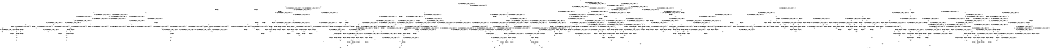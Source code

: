 digraph BCG {
size = "7, 10.5";
center = TRUE;
node [shape = circle];
0 [peripheries = 2];
0 -> 1 [label = "EX !0 !ATOMIC_EXCH_BRANCH (1, +0, TRUE, +0, 1, TRUE) !{0, 1, 2}"];
0 -> 2 [label = "EX !2 !ATOMIC_EXCH_BRANCH (1, +0, FALSE, +0, 3, TRUE) !{0, 1, 2}"];
0 -> 3 [label = "EX !1 !ATOMIC_EXCH_BRANCH (1, +1, TRUE, +0, 2, TRUE) !{0, 1, 2}"];
0 -> 4 [label = "EX !0 !ATOMIC_EXCH_BRANCH (1, +0, TRUE, +0, 1, TRUE) !{0, 1, 2}"];
1 -> 1 [label = "EX !0 !ATOMIC_EXCH_BRANCH (1, +0, TRUE, +0, 1, TRUE) !{0, 1, 2}"];
1 -> 5 [label = "EX !2 !ATOMIC_EXCH_BRANCH (1, +0, FALSE, +0, 3, TRUE) !{0, 1, 2}"];
1 -> 6 [label = "EX !1 !ATOMIC_EXCH_BRANCH (1, +1, TRUE, +0, 2, TRUE) !{0, 1, 2}"];
1 -> 4 [label = "EX !0 !ATOMIC_EXCH_BRANCH (1, +0, TRUE, +0, 1, TRUE) !{0, 1, 2}"];
2 -> 7 [label = "EX !0 !ATOMIC_EXCH_BRANCH (1, +0, TRUE, +0, 1, TRUE) !{0, 1, 2}"];
2 -> 8 [label = "EX !1 !ATOMIC_EXCH_BRANCH (1, +1, TRUE, +0, 2, TRUE) !{0, 1, 2}"];
2 -> 9 [label = "TERMINATE !2"];
2 -> 10 [label = "EX !0 !ATOMIC_EXCH_BRANCH (1, +0, TRUE, +0, 1, TRUE) !{0, 1, 2}"];
3 -> 11 [label = "EX !0 !ATOMIC_EXCH_BRANCH (1, +0, TRUE, +0, 1, FALSE) !{0, 1, 2}"];
3 -> 12 [label = "EX !2 !ATOMIC_EXCH_BRANCH (1, +0, FALSE, +0, 3, FALSE) !{0, 1, 2}"];
3 -> 13 [label = "TERMINATE !1"];
3 -> 14 [label = "EX !0 !ATOMIC_EXCH_BRANCH (1, +0, TRUE, +0, 1, FALSE) !{0, 1, 2}"];
4 -> 15 [label = "EX !1 !ATOMIC_EXCH_BRANCH (1, +1, TRUE, +0, 2, TRUE) !{0, 1, 2}"];
4 -> 4 [label = "EX !0 !ATOMIC_EXCH_BRANCH (1, +0, TRUE, +0, 1, TRUE) !{0, 1, 2}"];
4 -> 16 [label = "EX !2 !ATOMIC_EXCH_BRANCH (1, +0, FALSE, +0, 3, TRUE) !{0, 1, 2}"];
4 -> 17 [label = "EX !1 !ATOMIC_EXCH_BRANCH (1, +1, TRUE, +0, 2, TRUE) !{0, 1, 2}"];
5 -> 7 [label = "EX !0 !ATOMIC_EXCH_BRANCH (1, +0, TRUE, +0, 1, TRUE) !{0, 1, 2}"];
5 -> 18 [label = "EX !1 !ATOMIC_EXCH_BRANCH (1, +1, TRUE, +0, 2, TRUE) !{0, 1, 2}"];
5 -> 19 [label = "TERMINATE !2"];
5 -> 10 [label = "EX !0 !ATOMIC_EXCH_BRANCH (1, +0, TRUE, +0, 1, TRUE) !{0, 1, 2}"];
6 -> 11 [label = "EX !0 !ATOMIC_EXCH_BRANCH (1, +0, TRUE, +0, 1, FALSE) !{0, 1, 2}"];
6 -> 20 [label = "EX !2 !ATOMIC_EXCH_BRANCH (1, +0, FALSE, +0, 3, FALSE) !{0, 1, 2}"];
6 -> 21 [label = "TERMINATE !1"];
6 -> 14 [label = "EX !0 !ATOMIC_EXCH_BRANCH (1, +0, TRUE, +0, 1, FALSE) !{0, 1, 2}"];
7 -> 7 [label = "EX !0 !ATOMIC_EXCH_BRANCH (1, +0, TRUE, +0, 1, TRUE) !{0, 1, 2}"];
7 -> 18 [label = "EX !1 !ATOMIC_EXCH_BRANCH (1, +1, TRUE, +0, 2, TRUE) !{0, 1, 2}"];
7 -> 19 [label = "TERMINATE !2"];
7 -> 10 [label = "EX !0 !ATOMIC_EXCH_BRANCH (1, +0, TRUE, +0, 1, TRUE) !{0, 1, 2}"];
8 -> 22 [label = "EX !0 !ATOMIC_EXCH_BRANCH (1, +0, TRUE, +0, 1, FALSE) !{0, 1, 2}"];
8 -> 23 [label = "TERMINATE !2"];
8 -> 24 [label = "TERMINATE !1"];
8 -> 25 [label = "EX !0 !ATOMIC_EXCH_BRANCH (1, +0, TRUE, +0, 1, FALSE) !{0, 1, 2}"];
9 -> 26 [label = "EX !0 !ATOMIC_EXCH_BRANCH (1, +0, TRUE, +0, 1, TRUE) !{0, 1}"];
9 -> 27 [label = "EX !1 !ATOMIC_EXCH_BRANCH (1, +1, TRUE, +0, 2, TRUE) !{0, 1}"];
9 -> 28 [label = "EX !0 !ATOMIC_EXCH_BRANCH (1, +0, TRUE, +0, 1, TRUE) !{0, 1}"];
10 -> 29 [label = "EX !1 !ATOMIC_EXCH_BRANCH (1, +1, TRUE, +0, 2, TRUE) !{0, 1, 2}"];
10 -> 10 [label = "EX !0 !ATOMIC_EXCH_BRANCH (1, +0, TRUE, +0, 1, TRUE) !{0, 1, 2}"];
10 -> 30 [label = "EX !1 !ATOMIC_EXCH_BRANCH (1, +1, TRUE, +0, 2, TRUE) !{0, 1, 2}"];
10 -> 31 [label = "TERMINATE !2"];
11 -> 32 [label = "EX !2 !ATOMIC_EXCH_BRANCH (1, +0, FALSE, +0, 3, TRUE) !{0, 1, 2}"];
11 -> 33 [label = "TERMINATE !0"];
11 -> 34 [label = "TERMINATE !1"];
12 -> 35 [label = "EX !2 !ATOMIC_EXCH_BRANCH (1, +1, TRUE, +1, 2, TRUE) !{0, 1, 2}"];
12 -> 36 [label = "EX !0 !ATOMIC_EXCH_BRANCH (1, +0, TRUE, +0, 1, FALSE) !{0, 1, 2}"];
12 -> 37 [label = "TERMINATE !1"];
12 -> 38 [label = "EX !0 !ATOMIC_EXCH_BRANCH (1, +0, TRUE, +0, 1, FALSE) !{0, 1, 2}"];
13 -> 39 [label = "EX !0 !ATOMIC_EXCH_BRANCH (1, +0, TRUE, +0, 1, FALSE) !{0, 2}"];
13 -> 40 [label = "EX !2 !ATOMIC_EXCH_BRANCH (1, +0, FALSE, +0, 3, FALSE) !{0, 2}"];
13 -> 41 [label = "EX !0 !ATOMIC_EXCH_BRANCH (1, +0, TRUE, +0, 1, FALSE) !{0, 2}"];
14 -> 42 [label = "EX !2 !ATOMIC_EXCH_BRANCH (1, +0, FALSE, +0, 3, TRUE) !{0, 1, 2}"];
14 -> 43 [label = "TERMINATE !0"];
14 -> 44 [label = "TERMINATE !1"];
15 -> 45 [label = "EX !2 !ATOMIC_EXCH_BRANCH (1, +0, FALSE, +0, 3, FALSE) !{0, 1, 2}"];
15 -> 46 [label = "EX !0 !ATOMIC_EXCH_BRANCH (1, +0, TRUE, +0, 1, FALSE) !{0, 1, 2}"];
15 -> 47 [label = "EX !2 !ATOMIC_EXCH_BRANCH (1, +0, FALSE, +0, 3, FALSE) !{0, 1, 2}"];
15 -> 48 [label = "TERMINATE !1"];
16 -> 29 [label = "EX !1 !ATOMIC_EXCH_BRANCH (1, +1, TRUE, +0, 2, TRUE) !{0, 1, 2}"];
16 -> 10 [label = "EX !0 !ATOMIC_EXCH_BRANCH (1, +0, TRUE, +0, 1, TRUE) !{0, 1, 2}"];
16 -> 30 [label = "EX !1 !ATOMIC_EXCH_BRANCH (1, +1, TRUE, +0, 2, TRUE) !{0, 1, 2}"];
16 -> 31 [label = "TERMINATE !2"];
17 -> 14 [label = "EX !0 !ATOMIC_EXCH_BRANCH (1, +0, TRUE, +0, 1, FALSE) !{0, 1, 2}"];
17 -> 49 [label = "EX !2 !ATOMIC_EXCH_BRANCH (1, +0, FALSE, +0, 3, FALSE) !{0, 1, 2}"];
17 -> 50 [label = "TERMINATE !1"];
18 -> 22 [label = "EX !0 !ATOMIC_EXCH_BRANCH (1, +0, TRUE, +0, 1, FALSE) !{0, 1, 2}"];
18 -> 51 [label = "TERMINATE !2"];
18 -> 52 [label = "TERMINATE !1"];
18 -> 25 [label = "EX !0 !ATOMIC_EXCH_BRANCH (1, +0, TRUE, +0, 1, FALSE) !{0, 1, 2}"];
19 -> 26 [label = "EX !0 !ATOMIC_EXCH_BRANCH (1, +0, TRUE, +0, 1, TRUE) !{0, 1}"];
19 -> 53 [label = "EX !1 !ATOMIC_EXCH_BRANCH (1, +1, TRUE, +0, 2, TRUE) !{0, 1}"];
19 -> 28 [label = "EX !0 !ATOMIC_EXCH_BRANCH (1, +0, TRUE, +0, 1, TRUE) !{0, 1}"];
20 -> 36 [label = "EX !0 !ATOMIC_EXCH_BRANCH (1, +0, TRUE, +0, 1, FALSE) !{0, 1, 2}"];
20 -> 54 [label = "EX !2 !ATOMIC_EXCH_BRANCH (1, +1, TRUE, +1, 2, TRUE) !{0, 1, 2}"];
20 -> 55 [label = "TERMINATE !1"];
20 -> 38 [label = "EX !0 !ATOMIC_EXCH_BRANCH (1, +0, TRUE, +0, 1, FALSE) !{0, 1, 2}"];
21 -> 39 [label = "EX !0 !ATOMIC_EXCH_BRANCH (1, +0, TRUE, +0, 1, FALSE) !{0, 2}"];
21 -> 56 [label = "EX !2 !ATOMIC_EXCH_BRANCH (1, +0, FALSE, +0, 3, FALSE) !{0, 2}"];
21 -> 41 [label = "EX !0 !ATOMIC_EXCH_BRANCH (1, +0, TRUE, +0, 1, FALSE) !{0, 2}"];
22 -> 57 [label = "TERMINATE !0"];
22 -> 58 [label = "TERMINATE !2"];
22 -> 59 [label = "TERMINATE !1"];
23 -> 60 [label = "EX !0 !ATOMIC_EXCH_BRANCH (1, +0, TRUE, +0, 1, FALSE) !{0, 1}"];
23 -> 61 [label = "TERMINATE !1"];
23 -> 62 [label = "EX !0 !ATOMIC_EXCH_BRANCH (1, +0, TRUE, +0, 1, FALSE) !{0, 1}"];
24 -> 63 [label = "EX !0 !ATOMIC_EXCH_BRANCH (1, +0, TRUE, +0, 1, FALSE) !{0, 2}"];
24 -> 61 [label = "TERMINATE !2"];
24 -> 64 [label = "EX !0 !ATOMIC_EXCH_BRANCH (1, +0, TRUE, +0, 1, FALSE) !{0, 2}"];
25 -> 65 [label = "TERMINATE !0"];
25 -> 66 [label = "TERMINATE !2"];
25 -> 67 [label = "TERMINATE !1"];
26 -> 26 [label = "EX !0 !ATOMIC_EXCH_BRANCH (1, +0, TRUE, +0, 1, TRUE) !{0, 1}"];
26 -> 53 [label = "EX !1 !ATOMIC_EXCH_BRANCH (1, +1, TRUE, +0, 2, TRUE) !{0, 1}"];
26 -> 28 [label = "EX !0 !ATOMIC_EXCH_BRANCH (1, +0, TRUE, +0, 1, TRUE) !{0, 1}"];
27 -> 60 [label = "EX !0 !ATOMIC_EXCH_BRANCH (1, +0, TRUE, +0, 1, FALSE) !{0, 1}"];
27 -> 61 [label = "TERMINATE !1"];
27 -> 62 [label = "EX !0 !ATOMIC_EXCH_BRANCH (1, +0, TRUE, +0, 1, FALSE) !{0, 1}"];
28 -> 68 [label = "EX !1 !ATOMIC_EXCH_BRANCH (1, +1, TRUE, +0, 2, TRUE) !{0, 1}"];
28 -> 28 [label = "EX !0 !ATOMIC_EXCH_BRANCH (1, +0, TRUE, +0, 1, TRUE) !{0, 1}"];
28 -> 69 [label = "EX !1 !ATOMIC_EXCH_BRANCH (1, +1, TRUE, +0, 2, TRUE) !{0, 1}"];
29 -> 70 [label = "EX !0 !ATOMIC_EXCH_BRANCH (1, +0, TRUE, +0, 1, FALSE) !{0, 1, 2}"];
29 -> 71 [label = "TERMINATE !2"];
29 -> 72 [label = "TERMINATE !1"];
30 -> 25 [label = "EX !0 !ATOMIC_EXCH_BRANCH (1, +0, TRUE, +0, 1, FALSE) !{0, 1, 2}"];
30 -> 73 [label = "TERMINATE !2"];
30 -> 74 [label = "TERMINATE !1"];
31 -> 75 [label = "EX !0 !ATOMIC_EXCH_BRANCH (1, +0, TRUE, +0, 1, TRUE) !{0, 1}"];
31 -> 76 [label = "EX !1 !ATOMIC_EXCH_BRANCH (1, +1, TRUE, +0, 2, TRUE) !{0, 1}"];
32 -> 57 [label = "TERMINATE !0"];
32 -> 58 [label = "TERMINATE !2"];
32 -> 59 [label = "TERMINATE !1"];
33 -> 77 [label = "EX !2 !ATOMIC_EXCH_BRANCH (1, +0, FALSE, +0, 3, TRUE) !{1, 2}"];
33 -> 78 [label = "TERMINATE !1"];
34 -> 79 [label = "EX !2 !ATOMIC_EXCH_BRANCH (1, +0, FALSE, +0, 3, TRUE) !{0, 2}"];
34 -> 78 [label = "TERMINATE !0"];
35 -> 35 [label = "EX !2 !ATOMIC_EXCH_BRANCH (1, +1, TRUE, +1, 2, TRUE) !{0, 1, 2}"];
35 -> 36 [label = "EX !0 !ATOMIC_EXCH_BRANCH (1, +0, TRUE, +0, 1, FALSE) !{0, 1, 2}"];
35 -> 37 [label = "TERMINATE !1"];
35 -> 38 [label = "EX !0 !ATOMIC_EXCH_BRANCH (1, +0, TRUE, +0, 1, FALSE) !{0, 1, 2}"];
36 -> 80 [label = "EX !2 !ATOMIC_EXCH_BRANCH (1, +1, TRUE, +1, 2, FALSE) !{0, 1, 2}"];
36 -> 81 [label = "TERMINATE !0"];
36 -> 82 [label = "TERMINATE !1"];
37 -> 83 [label = "EX !2 !ATOMIC_EXCH_BRANCH (1, +1, TRUE, +1, 2, TRUE) !{0, 2}"];
37 -> 84 [label = "EX !0 !ATOMIC_EXCH_BRANCH (1, +0, TRUE, +0, 1, FALSE) !{0, 2}"];
37 -> 85 [label = "EX !0 !ATOMIC_EXCH_BRANCH (1, +0, TRUE, +0, 1, FALSE) !{0, 2}"];
38 -> 86 [label = "EX !2 !ATOMIC_EXCH_BRANCH (1, +1, TRUE, +1, 2, FALSE) !{0, 1, 2}"];
38 -> 87 [label = "TERMINATE !0"];
38 -> 88 [label = "TERMINATE !1"];
39 -> 79 [label = "EX !2 !ATOMIC_EXCH_BRANCH (1, +0, FALSE, +0, 3, TRUE) !{0, 2}"];
39 -> 78 [label = "TERMINATE !0"];
40 -> 83 [label = "EX !2 !ATOMIC_EXCH_BRANCH (1, +1, TRUE, +1, 2, TRUE) !{0, 2}"];
40 -> 84 [label = "EX !0 !ATOMIC_EXCH_BRANCH (1, +0, TRUE, +0, 1, FALSE) !{0, 2}"];
40 -> 85 [label = "EX !0 !ATOMIC_EXCH_BRANCH (1, +0, TRUE, +0, 1, FALSE) !{0, 2}"];
41 -> 89 [label = "EX !2 !ATOMIC_EXCH_BRANCH (1, +0, FALSE, +0, 3, TRUE) !{0, 2}"];
41 -> 90 [label = "EX !2 !ATOMIC_EXCH_BRANCH (1, +0, FALSE, +0, 3, TRUE) !{0, 2}"];
41 -> 91 [label = "TERMINATE !0"];
42 -> 65 [label = "TERMINATE !0"];
42 -> 66 [label = "TERMINATE !2"];
42 -> 67 [label = "TERMINATE !1"];
43 -> 92 [label = "EX !2 !ATOMIC_EXCH_BRANCH (1, +0, FALSE, +0, 3, TRUE) !{1, 2}"];
43 -> 93 [label = "TERMINATE !1"];
44 -> 94 [label = "EX !2 !ATOMIC_EXCH_BRANCH (1, +0, FALSE, +0, 3, TRUE) !{0, 2}"];
44 -> 93 [label = "TERMINATE !0"];
45 -> 95 [label = "EX !0 !ATOMIC_EXCH_BRANCH (1, +0, TRUE, +0, 1, FALSE) !{0, 1, 2}"];
45 -> 96 [label = "EX !2 !ATOMIC_EXCH_BRANCH (1, +1, TRUE, +1, 2, TRUE) !{0, 1, 2}"];
45 -> 97 [label = "TERMINATE !1"];
45 -> 38 [label = "EX !0 !ATOMIC_EXCH_BRANCH (1, +0, TRUE, +0, 1, FALSE) !{0, 1, 2}"];
46 -> 98 [label = "EX !2 !ATOMIC_EXCH_BRANCH (1, +0, FALSE, +0, 3, TRUE) !{0, 1, 2}"];
46 -> 99 [label = "EX !2 !ATOMIC_EXCH_BRANCH (1, +0, FALSE, +0, 3, TRUE) !{0, 1, 2}"];
46 -> 100 [label = "TERMINATE !0"];
46 -> 101 [label = "TERMINATE !1"];
47 -> 96 [label = "EX !2 !ATOMIC_EXCH_BRANCH (1, +1, TRUE, +1, 2, TRUE) !{0, 1, 2}"];
47 -> 102 [label = "EX !0 !ATOMIC_EXCH_BRANCH (1, +0, TRUE, +0, 1, FALSE) !{0, 1, 2}"];
47 -> 103 [label = "EX !2 !ATOMIC_EXCH_BRANCH (1, +1, TRUE, +1, 2, TRUE) !{0, 1, 2}"];
47 -> 104 [label = "TERMINATE !1"];
48 -> 105 [label = "EX !0 !ATOMIC_EXCH_BRANCH (1, +0, TRUE, +0, 1, FALSE) !{0, 2}"];
48 -> 106 [label = "EX !2 !ATOMIC_EXCH_BRANCH (1, +0, FALSE, +0, 3, FALSE) !{0, 2}"];
49 -> 38 [label = "EX !0 !ATOMIC_EXCH_BRANCH (1, +0, TRUE, +0, 1, FALSE) !{0, 1, 2}"];
49 -> 107 [label = "EX !2 !ATOMIC_EXCH_BRANCH (1, +1, TRUE, +1, 2, TRUE) !{0, 1, 2}"];
49 -> 108 [label = "TERMINATE !1"];
50 -> 109 [label = "EX !0 !ATOMIC_EXCH_BRANCH (1, +0, TRUE, +0, 1, FALSE) !{0, 2}"];
50 -> 110 [label = "EX !2 !ATOMIC_EXCH_BRANCH (1, +0, FALSE, +0, 3, FALSE) !{0, 2}"];
51 -> 60 [label = "EX !0 !ATOMIC_EXCH_BRANCH (1, +0, TRUE, +0, 1, FALSE) !{0, 1}"];
51 -> 111 [label = "TERMINATE !1"];
51 -> 62 [label = "EX !0 !ATOMIC_EXCH_BRANCH (1, +0, TRUE, +0, 1, FALSE) !{0, 1}"];
52 -> 63 [label = "EX !0 !ATOMIC_EXCH_BRANCH (1, +0, TRUE, +0, 1, FALSE) !{0, 2}"];
52 -> 111 [label = "TERMINATE !2"];
52 -> 64 [label = "EX !0 !ATOMIC_EXCH_BRANCH (1, +0, TRUE, +0, 1, FALSE) !{0, 2}"];
53 -> 60 [label = "EX !0 !ATOMIC_EXCH_BRANCH (1, +0, TRUE, +0, 1, FALSE) !{0, 1}"];
53 -> 111 [label = "TERMINATE !1"];
53 -> 62 [label = "EX !0 !ATOMIC_EXCH_BRANCH (1, +0, TRUE, +0, 1, FALSE) !{0, 1}"];
54 -> 36 [label = "EX !0 !ATOMIC_EXCH_BRANCH (1, +0, TRUE, +0, 1, FALSE) !{0, 1, 2}"];
54 -> 54 [label = "EX !2 !ATOMIC_EXCH_BRANCH (1, +1, TRUE, +1, 2, TRUE) !{0, 1, 2}"];
54 -> 55 [label = "TERMINATE !1"];
54 -> 38 [label = "EX !0 !ATOMIC_EXCH_BRANCH (1, +0, TRUE, +0, 1, FALSE) !{0, 1, 2}"];
55 -> 84 [label = "EX !0 !ATOMIC_EXCH_BRANCH (1, +0, TRUE, +0, 1, FALSE) !{0, 2}"];
55 -> 112 [label = "EX !2 !ATOMIC_EXCH_BRANCH (1, +1, TRUE, +1, 2, TRUE) !{0, 2}"];
55 -> 85 [label = "EX !0 !ATOMIC_EXCH_BRANCH (1, +0, TRUE, +0, 1, FALSE) !{0, 2}"];
56 -> 84 [label = "EX !0 !ATOMIC_EXCH_BRANCH (1, +0, TRUE, +0, 1, FALSE) !{0, 2}"];
56 -> 112 [label = "EX !2 !ATOMIC_EXCH_BRANCH (1, +1, TRUE, +1, 2, TRUE) !{0, 2}"];
56 -> 85 [label = "EX !0 !ATOMIC_EXCH_BRANCH (1, +0, TRUE, +0, 1, FALSE) !{0, 2}"];
57 -> 113 [label = "TERMINATE !2"];
57 -> 114 [label = "TERMINATE !1"];
58 -> 113 [label = "TERMINATE !0"];
58 -> 115 [label = "TERMINATE !1"];
59 -> 114 [label = "TERMINATE !0"];
59 -> 115 [label = "TERMINATE !2"];
60 -> 113 [label = "TERMINATE !0"];
60 -> 115 [label = "TERMINATE !1"];
61 -> 116 [label = "EX !0 !ATOMIC_EXCH_BRANCH (1, +0, TRUE, +0, 1, FALSE) !{0}"];
61 -> 117 [label = "EX !0 !ATOMIC_EXCH_BRANCH (1, +0, TRUE, +0, 1, FALSE) !{0}"];
62 -> 118 [label = "TERMINATE !0"];
62 -> 119 [label = "TERMINATE !1"];
63 -> 114 [label = "TERMINATE !0"];
63 -> 115 [label = "TERMINATE !2"];
64 -> 120 [label = "TERMINATE !0"];
64 -> 121 [label = "TERMINATE !2"];
65 -> 122 [label = "TERMINATE !2"];
65 -> 123 [label = "TERMINATE !1"];
66 -> 122 [label = "TERMINATE !0"];
66 -> 124 [label = "TERMINATE !1"];
67 -> 123 [label = "TERMINATE !0"];
67 -> 124 [label = "TERMINATE !2"];
68 -> 125 [label = "EX !0 !ATOMIC_EXCH_BRANCH (1, +0, TRUE, +0, 1, FALSE) !{0, 1}"];
68 -> 126 [label = "TERMINATE !1"];
68 -> 62 [label = "EX !0 !ATOMIC_EXCH_BRANCH (1, +0, TRUE, +0, 1, FALSE) !{0, 1}"];
69 -> 62 [label = "EX !0 !ATOMIC_EXCH_BRANCH (1, +0, TRUE, +0, 1, FALSE) !{0, 1}"];
69 -> 127 [label = "TERMINATE !1"];
70 -> 128 [label = "TERMINATE !0"];
70 -> 129 [label = "TERMINATE !2"];
70 -> 130 [label = "TERMINATE !1"];
71 -> 131 [label = "EX !0 !ATOMIC_EXCH_BRANCH (1, +0, TRUE, +0, 1, FALSE) !{0, 1}"];
71 -> 132 [label = "TERMINATE !1"];
72 -> 133 [label = "EX !0 !ATOMIC_EXCH_BRANCH (1, +0, TRUE, +0, 1, FALSE) !{0, 2}"];
72 -> 132 [label = "TERMINATE !2"];
73 -> 134 [label = "EX !0 !ATOMIC_EXCH_BRANCH (1, +0, TRUE, +0, 1, FALSE) !{0, 1}"];
73 -> 135 [label = "TERMINATE !1"];
74 -> 136 [label = "EX !0 !ATOMIC_EXCH_BRANCH (1, +0, TRUE, +0, 1, FALSE) !{0, 2}"];
74 -> 135 [label = "TERMINATE !2"];
75 -> 75 [label = "EX !0 !ATOMIC_EXCH_BRANCH (1, +0, TRUE, +0, 1, TRUE) !{0, 1}"];
75 -> 76 [label = "EX !1 !ATOMIC_EXCH_BRANCH (1, +1, TRUE, +0, 2, TRUE) !{0, 1}"];
76 -> 134 [label = "EX !0 !ATOMIC_EXCH_BRANCH (1, +0, TRUE, +0, 1, FALSE) !{0, 1}"];
76 -> 135 [label = "TERMINATE !1"];
77 -> 113 [label = "TERMINATE !2"];
77 -> 114 [label = "TERMINATE !1"];
78 -> 137 [label = "EX !2 !ATOMIC_EXCH_BRANCH (1, +0, FALSE, +0, 3, TRUE) !{2}"];
78 -> 138 [label = "EX !2 !ATOMIC_EXCH_BRANCH (1, +0, FALSE, +0, 3, TRUE) !{2}"];
79 -> 114 [label = "TERMINATE !0"];
79 -> 115 [label = "TERMINATE !2"];
80 -> 139 [label = "TERMINATE !0"];
80 -> 140 [label = "TERMINATE !2"];
80 -> 141 [label = "TERMINATE !1"];
81 -> 142 [label = "EX !2 !ATOMIC_EXCH_BRANCH (1, +1, TRUE, +1, 2, FALSE) !{1, 2}"];
81 -> 143 [label = "TERMINATE !1"];
82 -> 144 [label = "EX !2 !ATOMIC_EXCH_BRANCH (1, +1, TRUE, +1, 2, FALSE) !{0, 2}"];
82 -> 143 [label = "TERMINATE !0"];
83 -> 83 [label = "EX !2 !ATOMIC_EXCH_BRANCH (1, +1, TRUE, +1, 2, TRUE) !{0, 2}"];
83 -> 84 [label = "EX !0 !ATOMIC_EXCH_BRANCH (1, +0, TRUE, +0, 1, FALSE) !{0, 2}"];
83 -> 85 [label = "EX !0 !ATOMIC_EXCH_BRANCH (1, +0, TRUE, +0, 1, FALSE) !{0, 2}"];
84 -> 144 [label = "EX !2 !ATOMIC_EXCH_BRANCH (1, +1, TRUE, +1, 2, FALSE) !{0, 2}"];
84 -> 143 [label = "TERMINATE !0"];
85 -> 145 [label = "EX !2 !ATOMIC_EXCH_BRANCH (1, +1, TRUE, +1, 2, FALSE) !{0, 2}"];
85 -> 146 [label = "EX !2 !ATOMIC_EXCH_BRANCH (1, +1, TRUE, +1, 2, FALSE) !{0, 2}"];
85 -> 147 [label = "TERMINATE !0"];
86 -> 148 [label = "TERMINATE !0"];
86 -> 149 [label = "TERMINATE !2"];
86 -> 150 [label = "TERMINATE !1"];
87 -> 151 [label = "EX !2 !ATOMIC_EXCH_BRANCH (1, +1, TRUE, +1, 2, FALSE) !{1, 2}"];
87 -> 152 [label = "TERMINATE !1"];
88 -> 153 [label = "EX !2 !ATOMIC_EXCH_BRANCH (1, +1, TRUE, +1, 2, FALSE) !{0, 2}"];
88 -> 152 [label = "TERMINATE !0"];
89 -> 154 [label = "TERMINATE !0"];
89 -> 155 [label = "TERMINATE !2"];
90 -> 120 [label = "TERMINATE !0"];
90 -> 121 [label = "TERMINATE !2"];
91 -> 156 [label = "EX !2 !ATOMIC_EXCH_BRANCH (1, +0, FALSE, +0, 3, TRUE) !{2}"];
92 -> 122 [label = "TERMINATE !2"];
92 -> 123 [label = "TERMINATE !1"];
93 -> 157 [label = "EX !2 !ATOMIC_EXCH_BRANCH (1, +0, FALSE, +0, 3, TRUE) !{2}"];
94 -> 123 [label = "TERMINATE !0"];
94 -> 124 [label = "TERMINATE !2"];
95 -> 158 [label = "EX !2 !ATOMIC_EXCH_BRANCH (1, +1, TRUE, +1, 2, FALSE) !{0, 1, 2}"];
95 -> 159 [label = "TERMINATE !0"];
95 -> 160 [label = "TERMINATE !1"];
96 -> 95 [label = "EX !0 !ATOMIC_EXCH_BRANCH (1, +0, TRUE, +0, 1, FALSE) !{0, 1, 2}"];
96 -> 96 [label = "EX !2 !ATOMIC_EXCH_BRANCH (1, +1, TRUE, +1, 2, TRUE) !{0, 1, 2}"];
96 -> 97 [label = "TERMINATE !1"];
96 -> 38 [label = "EX !0 !ATOMIC_EXCH_BRANCH (1, +0, TRUE, +0, 1, FALSE) !{0, 1, 2}"];
97 -> 161 [label = "EX !0 !ATOMIC_EXCH_BRANCH (1, +0, TRUE, +0, 1, FALSE) !{0, 2}"];
97 -> 162 [label = "EX !2 !ATOMIC_EXCH_BRANCH (1, +1, TRUE, +1, 2, TRUE) !{0, 2}"];
98 -> 163 [label = "TERMINATE !0"];
98 -> 164 [label = "TERMINATE !2"];
98 -> 165 [label = "TERMINATE !1"];
99 -> 128 [label = "TERMINATE !0"];
99 -> 129 [label = "TERMINATE !2"];
99 -> 130 [label = "TERMINATE !1"];
100 -> 166 [label = "EX !2 !ATOMIC_EXCH_BRANCH (1, +0, FALSE, +0, 3, TRUE) !{1, 2}"];
100 -> 167 [label = "TERMINATE !1"];
101 -> 168 [label = "EX !2 !ATOMIC_EXCH_BRANCH (1, +0, FALSE, +0, 3, TRUE) !{0, 2}"];
101 -> 167 [label = "TERMINATE !0"];
102 -> 158 [label = "EX !2 !ATOMIC_EXCH_BRANCH (1, +1, TRUE, +1, 2, FALSE) !{0, 1, 2}"];
102 -> 169 [label = "EX !2 !ATOMIC_EXCH_BRANCH (1, +1, TRUE, +1, 2, FALSE) !{0, 1, 2}"];
102 -> 170 [label = "TERMINATE !0"];
102 -> 171 [label = "TERMINATE !1"];
103 -> 96 [label = "EX !2 !ATOMIC_EXCH_BRANCH (1, +1, TRUE, +1, 2, TRUE) !{0, 1, 2}"];
103 -> 102 [label = "EX !0 !ATOMIC_EXCH_BRANCH (1, +0, TRUE, +0, 1, FALSE) !{0, 1, 2}"];
103 -> 103 [label = "EX !2 !ATOMIC_EXCH_BRANCH (1, +1, TRUE, +1, 2, TRUE) !{0, 1, 2}"];
103 -> 104 [label = "TERMINATE !1"];
104 -> 172 [label = "EX !0 !ATOMIC_EXCH_BRANCH (1, +0, TRUE, +0, 1, FALSE) !{0, 2}"];
104 -> 173 [label = "EX !2 !ATOMIC_EXCH_BRANCH (1, +1, TRUE, +1, 2, TRUE) !{0, 2}"];
105 -> 168 [label = "EX !2 !ATOMIC_EXCH_BRANCH (1, +0, FALSE, +0, 3, TRUE) !{0, 2}"];
105 -> 167 [label = "TERMINATE !0"];
106 -> 172 [label = "EX !0 !ATOMIC_EXCH_BRANCH (1, +0, TRUE, +0, 1, FALSE) !{0, 2}"];
106 -> 173 [label = "EX !2 !ATOMIC_EXCH_BRANCH (1, +1, TRUE, +1, 2, TRUE) !{0, 2}"];
107 -> 38 [label = "EX !0 !ATOMIC_EXCH_BRANCH (1, +0, TRUE, +0, 1, FALSE) !{0, 1, 2}"];
107 -> 107 [label = "EX !2 !ATOMIC_EXCH_BRANCH (1, +1, TRUE, +1, 2, TRUE) !{0, 1, 2}"];
107 -> 108 [label = "TERMINATE !1"];
108 -> 174 [label = "EX !0 !ATOMIC_EXCH_BRANCH (1, +0, TRUE, +0, 1, FALSE) !{0, 2}"];
108 -> 175 [label = "EX !2 !ATOMIC_EXCH_BRANCH (1, +1, TRUE, +1, 2, TRUE) !{0, 2}"];
109 -> 94 [label = "EX !2 !ATOMIC_EXCH_BRANCH (1, +0, FALSE, +0, 3, TRUE) !{0, 2}"];
109 -> 93 [label = "TERMINATE !0"];
110 -> 174 [label = "EX !0 !ATOMIC_EXCH_BRANCH (1, +0, TRUE, +0, 1, FALSE) !{0, 2}"];
110 -> 175 [label = "EX !2 !ATOMIC_EXCH_BRANCH (1, +1, TRUE, +1, 2, TRUE) !{0, 2}"];
111 -> 116 [label = "EX !0 !ATOMIC_EXCH_BRANCH (1, +0, TRUE, +0, 1, FALSE) !{0}"];
111 -> 117 [label = "EX !0 !ATOMIC_EXCH_BRANCH (1, +0, TRUE, +0, 1, FALSE) !{0}"];
112 -> 84 [label = "EX !0 !ATOMIC_EXCH_BRANCH (1, +0, TRUE, +0, 1, FALSE) !{0, 2}"];
112 -> 112 [label = "EX !2 !ATOMIC_EXCH_BRANCH (1, +1, TRUE, +1, 2, TRUE) !{0, 2}"];
112 -> 85 [label = "EX !0 !ATOMIC_EXCH_BRANCH (1, +0, TRUE, +0, 1, FALSE) !{0, 2}"];
113 -> 176 [label = "TERMINATE !1"];
114 -> 176 [label = "TERMINATE !2"];
115 -> 176 [label = "TERMINATE !0"];
116 -> 176 [label = "TERMINATE !0"];
117 -> 177 [label = "TERMINATE !0"];
118 -> 178 [label = "TERMINATE !1"];
119 -> 178 [label = "TERMINATE !0"];
120 -> 179 [label = "TERMINATE !2"];
121 -> 179 [label = "TERMINATE !0"];
122 -> 180 [label = "TERMINATE !1"];
123 -> 180 [label = "TERMINATE !2"];
124 -> 180 [label = "TERMINATE !0"];
125 -> 181 [label = "TERMINATE !0"];
125 -> 182 [label = "TERMINATE !1"];
126 -> 183 [label = "EX !0 !ATOMIC_EXCH_BRANCH (1, +0, TRUE, +0, 1, FALSE) !{0}"];
127 -> 184 [label = "EX !0 !ATOMIC_EXCH_BRANCH (1, +0, TRUE, +0, 1, FALSE) !{0}"];
128 -> 185 [label = "TERMINATE !2"];
128 -> 186 [label = "TERMINATE !1"];
129 -> 185 [label = "TERMINATE !0"];
129 -> 187 [label = "TERMINATE !1"];
130 -> 186 [label = "TERMINATE !0"];
130 -> 187 [label = "TERMINATE !2"];
131 -> 185 [label = "TERMINATE !0"];
131 -> 187 [label = "TERMINATE !1"];
132 -> 188 [label = "EX !0 !ATOMIC_EXCH_BRANCH (1, +0, TRUE, +0, 1, FALSE) !{0}"];
133 -> 186 [label = "TERMINATE !0"];
133 -> 187 [label = "TERMINATE !2"];
134 -> 122 [label = "TERMINATE !0"];
134 -> 124 [label = "TERMINATE !1"];
135 -> 189 [label = "EX !0 !ATOMIC_EXCH_BRANCH (1, +0, TRUE, +0, 1, FALSE) !{0}"];
136 -> 123 [label = "TERMINATE !0"];
136 -> 124 [label = "TERMINATE !2"];
137 -> 176 [label = "TERMINATE !2"];
138 -> 190 [label = "TERMINATE !2"];
139 -> 191 [label = "TERMINATE !2"];
139 -> 192 [label = "TERMINATE !1"];
140 -> 191 [label = "TERMINATE !0"];
140 -> 193 [label = "TERMINATE !1"];
141 -> 192 [label = "TERMINATE !0"];
141 -> 193 [label = "TERMINATE !2"];
142 -> 191 [label = "TERMINATE !2"];
142 -> 192 [label = "TERMINATE !1"];
143 -> 194 [label = "EX !2 !ATOMIC_EXCH_BRANCH (1, +1, TRUE, +1, 2, FALSE) !{2}"];
143 -> 195 [label = "EX !2 !ATOMIC_EXCH_BRANCH (1, +1, TRUE, +1, 2, FALSE) !{2}"];
144 -> 192 [label = "TERMINATE !0"];
144 -> 193 [label = "TERMINATE !2"];
145 -> 196 [label = "TERMINATE !0"];
145 -> 197 [label = "TERMINATE !2"];
146 -> 198 [label = "TERMINATE !0"];
146 -> 199 [label = "TERMINATE !2"];
147 -> 200 [label = "EX !2 !ATOMIC_EXCH_BRANCH (1, +1, TRUE, +1, 2, FALSE) !{2}"];
148 -> 201 [label = "TERMINATE !2"];
148 -> 202 [label = "TERMINATE !1"];
149 -> 201 [label = "TERMINATE !0"];
149 -> 203 [label = "TERMINATE !1"];
150 -> 202 [label = "TERMINATE !0"];
150 -> 203 [label = "TERMINATE !2"];
151 -> 201 [label = "TERMINATE !2"];
151 -> 202 [label = "TERMINATE !1"];
152 -> 204 [label = "EX !2 !ATOMIC_EXCH_BRANCH (1, +1, TRUE, +1, 2, FALSE) !{2}"];
153 -> 202 [label = "TERMINATE !0"];
153 -> 203 [label = "TERMINATE !2"];
154 -> 205 [label = "TERMINATE !2"];
155 -> 205 [label = "TERMINATE !0"];
156 -> 179 [label = "TERMINATE !2"];
157 -> 180 [label = "TERMINATE !2"];
158 -> 206 [label = "TERMINATE !0"];
158 -> 207 [label = "TERMINATE !2"];
158 -> 208 [label = "TERMINATE !1"];
159 -> 209 [label = "EX !2 !ATOMIC_EXCH_BRANCH (1, +1, TRUE, +1, 2, FALSE) !{1, 2}"];
159 -> 210 [label = "TERMINATE !1"];
160 -> 211 [label = "EX !2 !ATOMIC_EXCH_BRANCH (1, +1, TRUE, +1, 2, FALSE) !{0, 2}"];
160 -> 210 [label = "TERMINATE !0"];
161 -> 211 [label = "EX !2 !ATOMIC_EXCH_BRANCH (1, +1, TRUE, +1, 2, FALSE) !{0, 2}"];
161 -> 210 [label = "TERMINATE !0"];
162 -> 161 [label = "EX !0 !ATOMIC_EXCH_BRANCH (1, +0, TRUE, +0, 1, FALSE) !{0, 2}"];
162 -> 162 [label = "EX !2 !ATOMIC_EXCH_BRANCH (1, +1, TRUE, +1, 2, TRUE) !{0, 2}"];
163 -> 212 [label = "TERMINATE !2"];
163 -> 213 [label = "TERMINATE !1"];
164 -> 212 [label = "TERMINATE !0"];
164 -> 214 [label = "TERMINATE !1"];
165 -> 213 [label = "TERMINATE !0"];
165 -> 214 [label = "TERMINATE !2"];
166 -> 185 [label = "TERMINATE !2"];
166 -> 186 [label = "TERMINATE !1"];
167 -> 215 [label = "EX !2 !ATOMIC_EXCH_BRANCH (1, +0, FALSE, +0, 3, TRUE) !{2}"];
168 -> 186 [label = "TERMINATE !0"];
168 -> 187 [label = "TERMINATE !2"];
169 -> 216 [label = "TERMINATE !0"];
169 -> 217 [label = "TERMINATE !2"];
169 -> 218 [label = "TERMINATE !1"];
170 -> 219 [label = "EX !2 !ATOMIC_EXCH_BRANCH (1, +1, TRUE, +1, 2, FALSE) !{1, 2}"];
170 -> 220 [label = "TERMINATE !1"];
171 -> 221 [label = "EX !2 !ATOMIC_EXCH_BRANCH (1, +1, TRUE, +1, 2, FALSE) !{0, 2}"];
171 -> 220 [label = "TERMINATE !0"];
172 -> 221 [label = "EX !2 !ATOMIC_EXCH_BRANCH (1, +1, TRUE, +1, 2, FALSE) !{0, 2}"];
172 -> 220 [label = "TERMINATE !0"];
173 -> 172 [label = "EX !0 !ATOMIC_EXCH_BRANCH (1, +0, TRUE, +0, 1, FALSE) !{0, 2}"];
173 -> 173 [label = "EX !2 !ATOMIC_EXCH_BRANCH (1, +1, TRUE, +1, 2, TRUE) !{0, 2}"];
174 -> 153 [label = "EX !2 !ATOMIC_EXCH_BRANCH (1, +1, TRUE, +1, 2, FALSE) !{0, 2}"];
174 -> 152 [label = "TERMINATE !0"];
175 -> 174 [label = "EX !0 !ATOMIC_EXCH_BRANCH (1, +0, TRUE, +0, 1, FALSE) !{0, 2}"];
175 -> 175 [label = "EX !2 !ATOMIC_EXCH_BRANCH (1, +1, TRUE, +1, 2, TRUE) !{0, 2}"];
176 -> 222 [label = "exit"];
177 -> 223 [label = "exit"];
178 -> 224 [label = "exit"];
179 -> 225 [label = "exit"];
180 -> 226 [label = "exit"];
181 -> 227 [label = "TERMINATE !1"];
182 -> 227 [label = "TERMINATE !0"];
183 -> 227 [label = "TERMINATE !0"];
184 -> 178 [label = "TERMINATE !0"];
185 -> 228 [label = "TERMINATE !1"];
186 -> 228 [label = "TERMINATE !2"];
187 -> 228 [label = "TERMINATE !0"];
188 -> 228 [label = "TERMINATE !0"];
189 -> 180 [label = "TERMINATE !0"];
190 -> 229 [label = "exit"];
191 -> 230 [label = "TERMINATE !1"];
192 -> 230 [label = "TERMINATE !2"];
193 -> 230 [label = "TERMINATE !0"];
194 -> 230 [label = "TERMINATE !2"];
195 -> 231 [label = "TERMINATE !2"];
196 -> 232 [label = "TERMINATE !2"];
197 -> 232 [label = "TERMINATE !0"];
198 -> 233 [label = "TERMINATE !2"];
199 -> 233 [label = "TERMINATE !0"];
200 -> 233 [label = "TERMINATE !2"];
201 -> 234 [label = "TERMINATE !1"];
202 -> 234 [label = "TERMINATE !2"];
203 -> 234 [label = "TERMINATE !0"];
204 -> 234 [label = "TERMINATE !2"];
205 -> 235 [label = "exit"];
206 -> 236 [label = "TERMINATE !2"];
206 -> 237 [label = "TERMINATE !1"];
207 -> 236 [label = "TERMINATE !0"];
207 -> 238 [label = "TERMINATE !1"];
208 -> 237 [label = "TERMINATE !0"];
208 -> 238 [label = "TERMINATE !2"];
209 -> 236 [label = "TERMINATE !2"];
209 -> 237 [label = "TERMINATE !1"];
210 -> 239 [label = "EX !2 !ATOMIC_EXCH_BRANCH (1, +1, TRUE, +1, 2, FALSE) !{2}"];
211 -> 237 [label = "TERMINATE !0"];
211 -> 238 [label = "TERMINATE !2"];
212 -> 240 [label = "TERMINATE !1"];
213 -> 240 [label = "TERMINATE !2"];
214 -> 240 [label = "TERMINATE !0"];
215 -> 228 [label = "TERMINATE !2"];
216 -> 241 [label = "TERMINATE !2"];
216 -> 242 [label = "TERMINATE !1"];
217 -> 241 [label = "TERMINATE !0"];
217 -> 243 [label = "TERMINATE !1"];
218 -> 242 [label = "TERMINATE !0"];
218 -> 243 [label = "TERMINATE !2"];
219 -> 241 [label = "TERMINATE !2"];
219 -> 242 [label = "TERMINATE !1"];
220 -> 244 [label = "EX !2 !ATOMIC_EXCH_BRANCH (1, +1, TRUE, +1, 2, FALSE) !{2}"];
221 -> 242 [label = "TERMINATE !0"];
221 -> 243 [label = "TERMINATE !2"];
227 -> 245 [label = "exit"];
228 -> 246 [label = "exit"];
230 -> 222 [label = "exit"];
231 -> 229 [label = "exit"];
232 -> 235 [label = "exit"];
233 -> 225 [label = "exit"];
234 -> 226 [label = "exit"];
236 -> 247 [label = "TERMINATE !1"];
237 -> 247 [label = "TERMINATE !2"];
238 -> 247 [label = "TERMINATE !0"];
239 -> 247 [label = "TERMINATE !2"];
240 -> 248 [label = "exit"];
241 -> 249 [label = "TERMINATE !1"];
242 -> 249 [label = "TERMINATE !2"];
243 -> 249 [label = "TERMINATE !0"];
244 -> 249 [label = "TERMINATE !2"];
247 -> 248 [label = "exit"];
249 -> 246 [label = "exit"];
}
